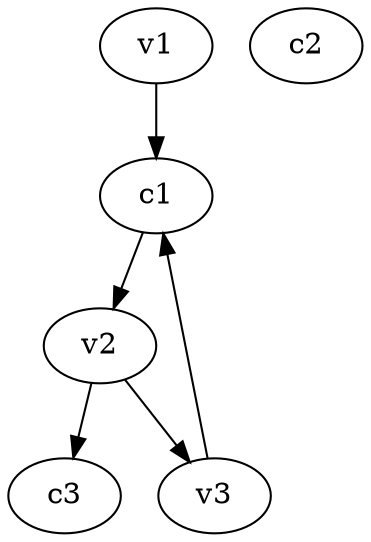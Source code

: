 strict digraph  {
c1;
c2;
c3;
v1;
v2;
v3;
c1 -> v2  [weight=1];
v1 -> c1  [weight=1];
v2 -> c3  [weight=1];
v2 -> v3  [weight=1];
v3 -> c1  [weight=1];
}
